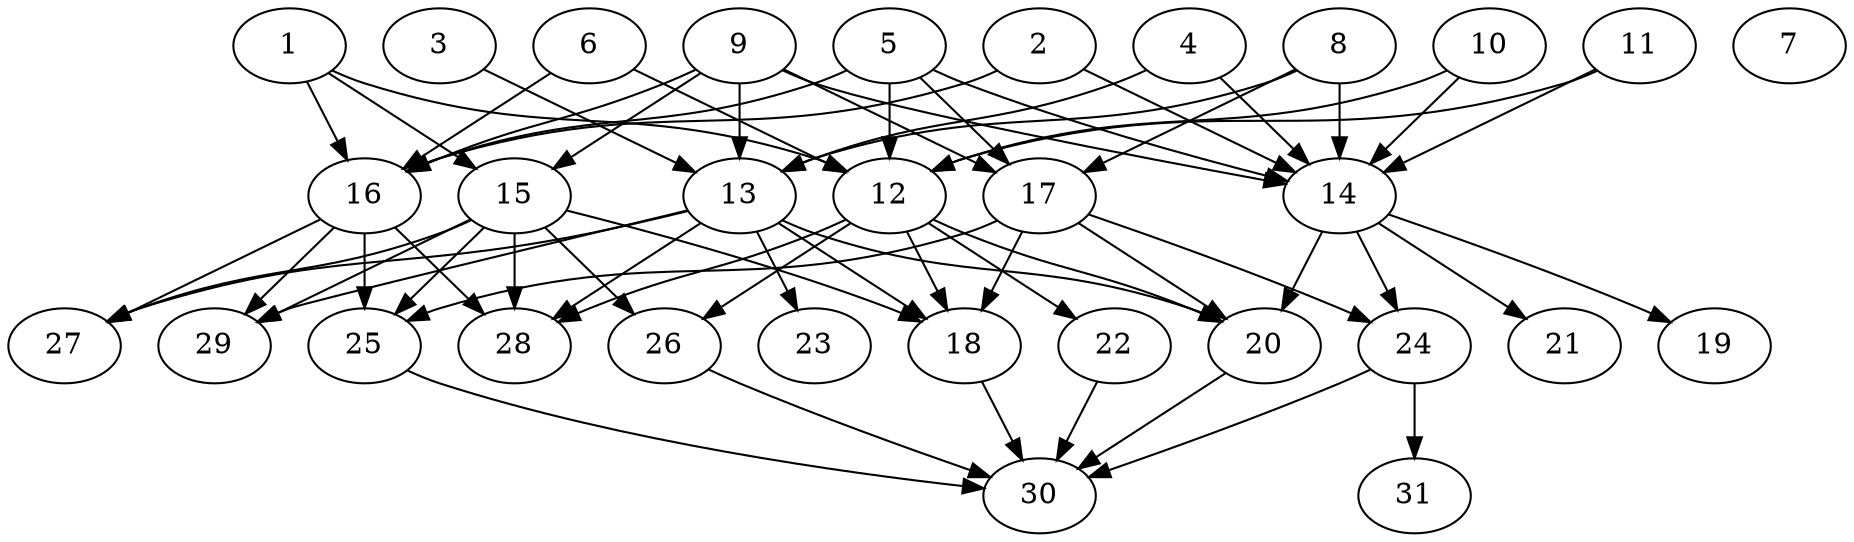 // DAG (tier=2-normal, mode=data, n=31, ccr=0.411, fat=0.668, density=0.589, regular=0.549, jump=0.183, mindata=2097152, maxdata=16777216)
// DAG automatically generated by daggen at Sun Aug 24 16:33:34 2025
// /home/ermia/Project/Environments/daggen/bin/daggen --dot --ccr 0.411 --fat 0.668 --regular 0.549 --density 0.589 --jump 0.183 --mindata 2097152 --maxdata 16777216 -n 31 
digraph G {
  1 [size="80713098420137376", alpha="0.04", expect_size="40356549210068688"]
  1 -> 12 [size ="1826779186593792"]
  1 -> 15 [size ="1826779186593792"]
  1 -> 16 [size ="1826779186593792"]
  2 [size="987939188650550144", alpha="0.10", expect_size="493969594325275072"]
  2 -> 14 [size ="455272313126912"]
  2 -> 16 [size ="455272313126912"]
  3 [size="1103650578976223526912", alpha="0.05", expect_size="551825289488111763456"]
  3 -> 13 [size ="854366839898112"]
  4 [size="311765502635610880", alpha="0.12", expect_size="155882751317805440"]
  4 -> 13 [size ="209212185509888"]
  4 -> 14 [size ="209212185509888"]
  5 [size="75984688384778160", alpha="0.05", expect_size="37992344192389080"]
  5 -> 12 [size ="1234273776435200"]
  5 -> 14 [size ="1234273776435200"]
  5 -> 16 [size ="1234273776435200"]
  5 -> 17 [size ="1234273776435200"]
  6 [size="131104642917574048", alpha="0.08", expect_size="65552321458787024"]
  6 -> 12 [size ="155321863503872"]
  6 -> 16 [size ="155321863503872"]
  7 [size="3781837017834208", alpha="0.18", expect_size="1890918508917104"]
  8 [size="53968943776047056", alpha="0.09", expect_size="26984471888023528"]
  8 -> 13 [size ="879952933158912"]
  8 -> 14 [size ="879952933158912"]
  8 -> 17 [size ="879952933158912"]
  9 [size="1288640901224272494592", alpha="0.19", expect_size="644320450612136247296"]
  9 -> 13 [size ="947351749394432"]
  9 -> 14 [size ="947351749394432"]
  9 -> 15 [size ="947351749394432"]
  9 -> 16 [size ="947351749394432"]
  9 -> 17 [size ="947351749394432"]
  10 [size="573797666997336320", alpha="0.02", expect_size="286898833498668160"]
  10 -> 12 [size ="809098362748928"]
  10 -> 14 [size ="809098362748928"]
  11 [size="232160239535985262592", alpha="0.10", expect_size="116080119767992631296"]
  11 -> 12 [size ="302191248146432"]
  11 -> 14 [size ="302191248146432"]
  12 [size="75108683291797632", alpha="0.15", expect_size="37554341645898816"]
  12 -> 18 [size ="66284439994368"]
  12 -> 20 [size ="66284439994368"]
  12 -> 22 [size ="66284439994368"]
  12 -> 26 [size ="66284439994368"]
  12 -> 28 [size ="66284439994368"]
  13 [size="247938272590823424000", alpha="0.09", expect_size="123969136295411712000"]
  13 -> 18 [size ="315732315340800"]
  13 -> 20 [size ="315732315340800"]
  13 -> 23 [size ="315732315340800"]
  13 -> 27 [size ="315732315340800"]
  13 -> 28 [size ="315732315340800"]
  13 -> 29 [size ="315732315340800"]
  14 [size="1970923794628152918016", alpha="0.17", expect_size="985461897314076459008"]
  14 -> 19 [size ="1257582664613888"]
  14 -> 20 [size ="1257582664613888"]
  14 -> 21 [size ="1257582664613888"]
  14 -> 24 [size ="1257582664613888"]
  15 [size="112406697690349436928", alpha="0.15", expect_size="56203348845174718464"]
  15 -> 18 [size ="186330856292352"]
  15 -> 25 [size ="186330856292352"]
  15 -> 26 [size ="186330856292352"]
  15 -> 27 [size ="186330856292352"]
  15 -> 28 [size ="186330856292352"]
  15 -> 29 [size ="186330856292352"]
  16 [size="2899468541743143424", alpha="0.08", expect_size="1449734270871571712"]
  16 -> 25 [size ="1561383762132992"]
  16 -> 27 [size ="1561383762132992"]
  16 -> 28 [size ="1561383762132992"]
  16 -> 29 [size ="1561383762132992"]
  17 [size="486008867484910747648", alpha="0.19", expect_size="243004433742455373824"]
  17 -> 18 [size ="494522568015872"]
  17 -> 20 [size ="494522568015872"]
  17 -> 24 [size ="494522568015872"]
  17 -> 25 [size ="494522568015872"]
  18 [size="121242089435613904", alpha="0.05", expect_size="60621044717806952"]
  18 -> 30 [size ="2193631402262528"]
  19 [size="783452910622523776", alpha="0.10", expect_size="391726455311261888"]
  20 [size="66897596940356888", alpha="0.20", expect_size="33448798470178444"]
  20 -> 30 [size ="1220474046513152"]
  21 [size="375442006513549312000", alpha="0.01", expect_size="187721003256774656000"]
  22 [size="51609821732250552", alpha="0.04", expect_size="25804910866125276"]
  22 -> 30 [size ="52344947474432"]
  23 [size="233507986459576416", alpha="0.19", expect_size="116753993229788208"]
  24 [size="3150119298297592", alpha="0.11", expect_size="1575059649148796"]
  24 -> 30 [size ="168663499931648"]
  24 -> 31 [size ="168663499931648"]
  25 [size="127835201537496624", alpha="0.01", expect_size="63917600768748312"]
  25 -> 30 [size ="61788775251968"]
  26 [size="32768535295102012", alpha="0.00", expect_size="16384267647551006"]
  26 -> 30 [size ="861832969453568"]
  27 [size="18902591305317500", alpha="0.12", expect_size="9451295652658750"]
  28 [size="4255977470868440064", alpha="0.04", expect_size="2127988735434220032"]
  29 [size="21564190319665616", alpha="0.01", expect_size="10782095159832808"]
  30 [size="248059533563206303744", alpha="0.08", expect_size="124029766781603151872"]
  31 [size="2501702362959427141632", alpha="0.19", expect_size="1250851181479713570816"]
}